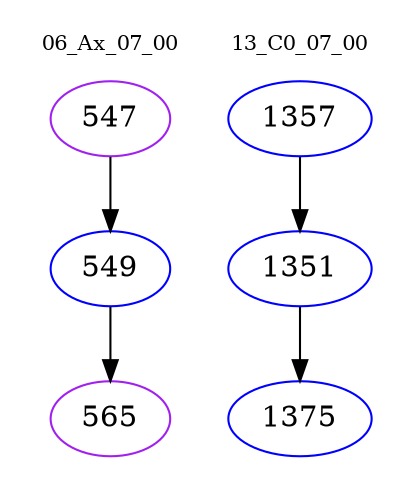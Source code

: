 digraph{
subgraph cluster_0 {
color = white
label = "06_Ax_07_00";
fontsize=10;
T0_547 [label="547", color="purple"]
T0_547 -> T0_549 [color="black"]
T0_549 [label="549", color="blue"]
T0_549 -> T0_565 [color="black"]
T0_565 [label="565", color="purple"]
}
subgraph cluster_1 {
color = white
label = "13_C0_07_00";
fontsize=10;
T1_1357 [label="1357", color="blue"]
T1_1357 -> T1_1351 [color="black"]
T1_1351 [label="1351", color="blue"]
T1_1351 -> T1_1375 [color="black"]
T1_1375 [label="1375", color="blue"]
}
}
